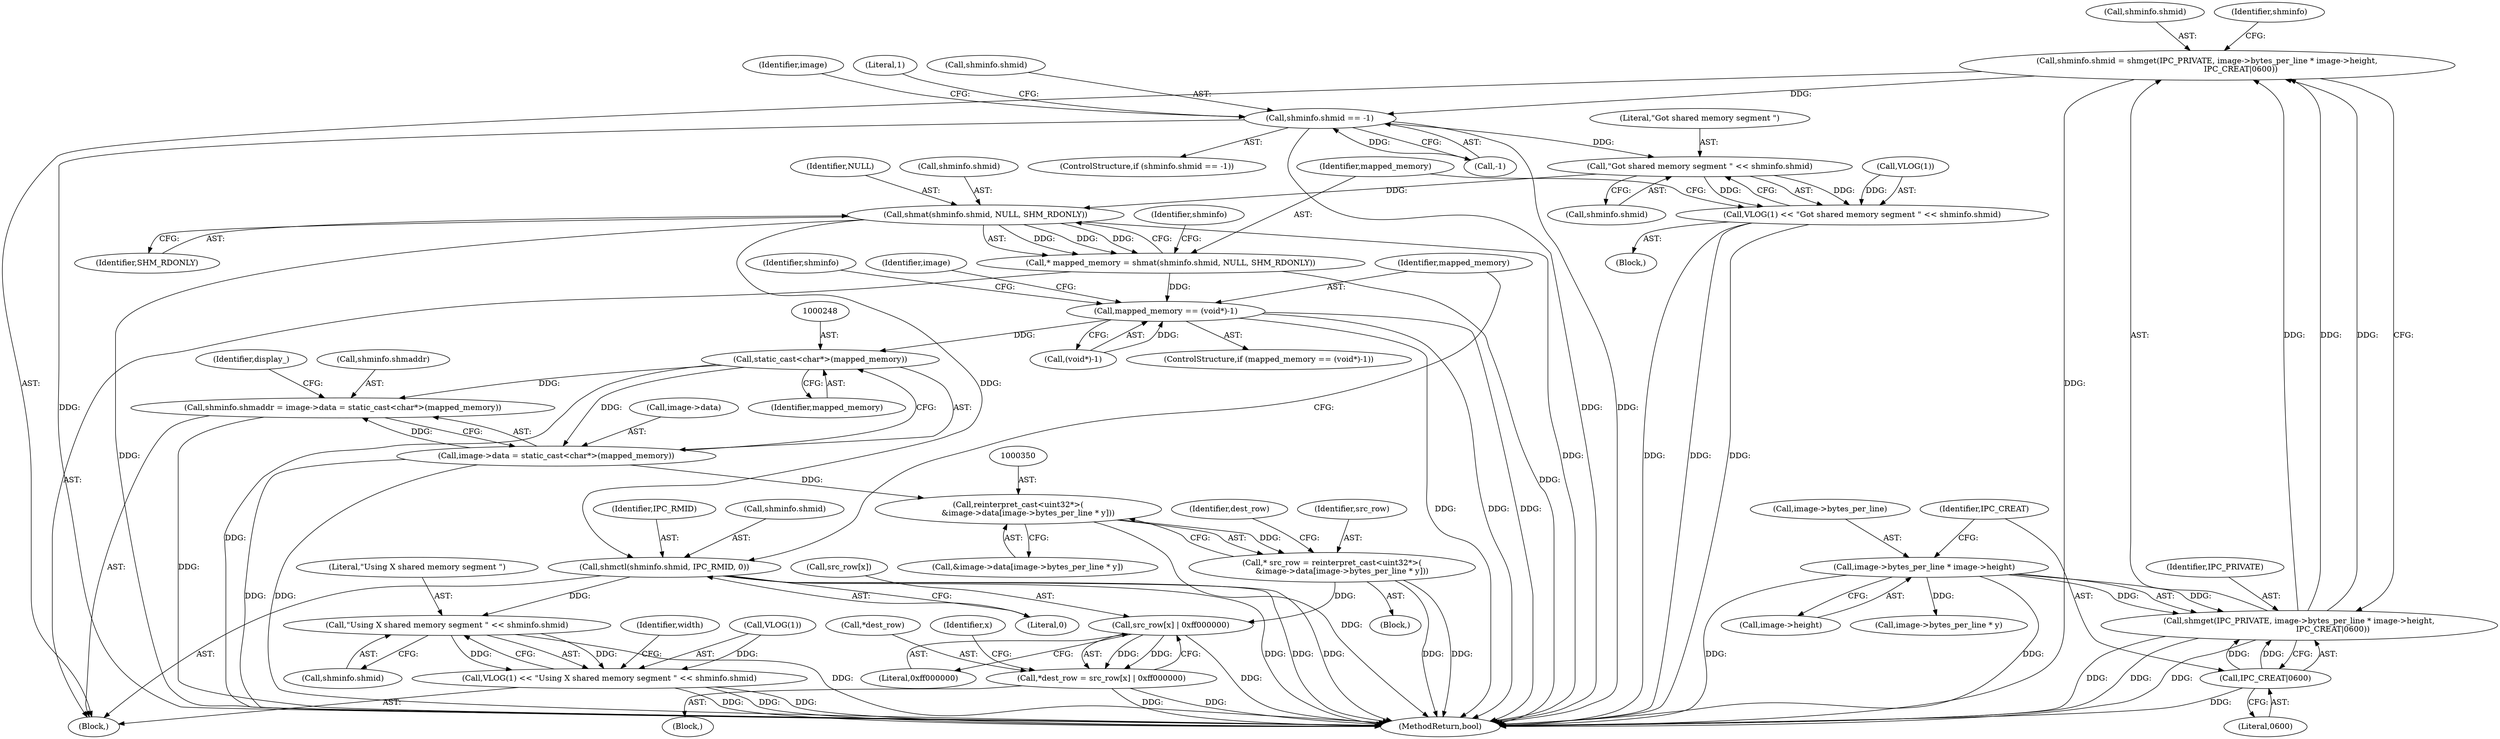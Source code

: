 digraph "0_Chrome_0bd1a6ddb5fb23dfea3e72d60e5e8df4cf5826bc@integer" {
"1000170" [label="(Call,shminfo.shmid = shmget(IPC_PRIVATE, image->bytes_per_line * image->height,\n                           IPC_CREAT|0600))"];
"1000174" [label="(Call,shmget(IPC_PRIVATE, image->bytes_per_line * image->height,\n                           IPC_CREAT|0600))"];
"1000176" [label="(Call,image->bytes_per_line * image->height)"];
"1000183" [label="(Call,IPC_CREAT|0600)"];
"1000187" [label="(Call,shminfo.shmid == -1)"];
"1000207" [label="(Call,\"Got shared memory segment \" << shminfo.shmid)"];
"1000204" [label="(Call,VLOG(1) << \"Got shared memory segment \" << shminfo.shmid)"];
"1000215" [label="(Call,shmat(shminfo.shmid, NULL, SHM_RDONLY))"];
"1000213" [label="(Call,* mapped_memory = shmat(shminfo.shmid, NULL, SHM_RDONLY))"];
"1000228" [label="(Call,mapped_memory == (void*)-1)"];
"1000247" [label="(Call,static_cast<char*>(mapped_memory))"];
"1000239" [label="(Call,shminfo.shmaddr = image->data = static_cast<char*>(mapped_memory))"];
"1000243" [label="(Call,image->data = static_cast<char*>(mapped_memory))"];
"1000349" [label="(Call,reinterpret_cast<uint32*>(\n        &image->data[image->bytes_per_line * y]))"];
"1000347" [label="(Call,* src_row = reinterpret_cast<uint32*>(\n        &image->data[image->bytes_per_line * y]))"];
"1000384" [label="(Call,src_row[x] | 0xff000000)"];
"1000381" [label="(Call,*dest_row = src_row[x] | 0xff000000)"];
"1000221" [label="(Call,shmctl(shminfo.shmid, IPC_RMID, 0))"];
"1000280" [label="(Call,\"Using X shared memory segment \" << shminfo.shmid)"];
"1000277" [label="(Call,VLOG(1) << \"Using X shared memory segment \" << shminfo.shmid)"];
"1000209" [label="(Call,shminfo.shmid)"];
"1000227" [label="(ControlStructure,if (mapped_memory == (void*)-1))"];
"1000204" [label="(Call,VLOG(1) << \"Got shared memory segment \" << shminfo.shmid)"];
"1000177" [label="(Call,image->bytes_per_line)"];
"1000241" [label="(Identifier,shminfo)"];
"1000388" [label="(Literal,0xff000000)"];
"1000385" [label="(Call,src_row[x])"];
"1000226" [label="(Literal,0)"];
"1000239" [label="(Call,shminfo.shmaddr = image->data = static_cast<char*>(mapped_memory))"];
"1000254" [label="(Identifier,display_)"];
"1000280" [label="(Call,\"Using X shared memory segment \" << shminfo.shmid)"];
"1000348" [label="(Identifier,src_row)"];
"1000220" [label="(Identifier,SHM_RDONLY)"];
"1000277" [label="(Call,VLOG(1) << \"Using X shared memory segment \" << shminfo.shmid)"];
"1000186" [label="(ControlStructure,if (shminfo.shmid == -1))"];
"1000134" [label="(Block,)"];
"1000184" [label="(Identifier,IPC_CREAT)"];
"1000195" [label="(Identifier,image)"];
"1000203" [label="(Block,)"];
"1000247" [label="(Call,static_cast<char*>(mapped_memory))"];
"1000380" [label="(Block,)"];
"1000381" [label="(Call,*dest_row = src_row[x] | 0xff000000)"];
"1000174" [label="(Call,shmget(IPC_PRIVATE, image->bytes_per_line * image->height,\n                           IPC_CREAT|0600))"];
"1000230" [label="(Call,(void*)-1)"];
"1000191" [label="(Call,-1)"];
"1000377" [label="(Identifier,x)"];
"1000187" [label="(Call,shminfo.shmid == -1)"];
"1000219" [label="(Identifier,NULL)"];
"1000240" [label="(Call,shminfo.shmaddr)"];
"1000171" [label="(Call,shminfo.shmid)"];
"1000408" [label="(MethodReturn,bool)"];
"1000214" [label="(Identifier,mapped_memory)"];
"1000183" [label="(Call,IPC_CREAT|0600)"];
"1000229" [label="(Identifier,mapped_memory)"];
"1000205" [label="(Call,VLOG(1))"];
"1000345" [label="(Block,)"];
"1000236" [label="(Identifier,image)"];
"1000281" [label="(Literal,\"Using X shared memory segment \")"];
"1000244" [label="(Call,image->data)"];
"1000189" [label="(Identifier,shminfo)"];
"1000176" [label="(Call,image->bytes_per_line * image->height)"];
"1000213" [label="(Call,* mapped_memory = shmat(shminfo.shmid, NULL, SHM_RDONLY))"];
"1000249" [label="(Identifier,mapped_memory)"];
"1000363" [label="(Identifier,dest_row)"];
"1000170" [label="(Call,shminfo.shmid = shmget(IPC_PRIVATE, image->bytes_per_line * image->height,\n                           IPC_CREAT|0600))"];
"1000384" [label="(Call,src_row[x] | 0xff000000)"];
"1000382" [label="(Call,*dest_row)"];
"1000351" [label="(Call,&image->data[image->bytes_per_line * y])"];
"1000356" [label="(Call,image->bytes_per_line * y)"];
"1000221" [label="(Call,shmctl(shminfo.shmid, IPC_RMID, 0))"];
"1000306" [label="(Identifier,width)"];
"1000215" [label="(Call,shmat(shminfo.shmid, NULL, SHM_RDONLY))"];
"1000282" [label="(Call,shminfo.shmid)"];
"1000175" [label="(Identifier,IPC_PRIVATE)"];
"1000206" [label="(Literal,1)"];
"1000180" [label="(Call,image->height)"];
"1000228" [label="(Call,mapped_memory == (void*)-1)"];
"1000349" [label="(Call,reinterpret_cast<uint32*>(\n        &image->data[image->bytes_per_line * y]))"];
"1000223" [label="(Identifier,shminfo)"];
"1000243" [label="(Call,image->data = static_cast<char*>(mapped_memory))"];
"1000225" [label="(Identifier,IPC_RMID)"];
"1000188" [label="(Call,shminfo.shmid)"];
"1000208" [label="(Literal,\"Got shared memory segment \")"];
"1000216" [label="(Call,shminfo.shmid)"];
"1000278" [label="(Call,VLOG(1))"];
"1000222" [label="(Call,shminfo.shmid)"];
"1000185" [label="(Literal,0600)"];
"1000207" [label="(Call,\"Got shared memory segment \" << shminfo.shmid)"];
"1000347" [label="(Call,* src_row = reinterpret_cast<uint32*>(\n        &image->data[image->bytes_per_line * y]))"];
"1000170" -> "1000134"  [label="AST: "];
"1000170" -> "1000174"  [label="CFG: "];
"1000171" -> "1000170"  [label="AST: "];
"1000174" -> "1000170"  [label="AST: "];
"1000189" -> "1000170"  [label="CFG: "];
"1000170" -> "1000408"  [label="DDG: "];
"1000174" -> "1000170"  [label="DDG: "];
"1000174" -> "1000170"  [label="DDG: "];
"1000174" -> "1000170"  [label="DDG: "];
"1000170" -> "1000187"  [label="DDG: "];
"1000174" -> "1000183"  [label="CFG: "];
"1000175" -> "1000174"  [label="AST: "];
"1000176" -> "1000174"  [label="AST: "];
"1000183" -> "1000174"  [label="AST: "];
"1000174" -> "1000408"  [label="DDG: "];
"1000174" -> "1000408"  [label="DDG: "];
"1000174" -> "1000408"  [label="DDG: "];
"1000176" -> "1000174"  [label="DDG: "];
"1000176" -> "1000174"  [label="DDG: "];
"1000183" -> "1000174"  [label="DDG: "];
"1000183" -> "1000174"  [label="DDG: "];
"1000176" -> "1000180"  [label="CFG: "];
"1000177" -> "1000176"  [label="AST: "];
"1000180" -> "1000176"  [label="AST: "];
"1000184" -> "1000176"  [label="CFG: "];
"1000176" -> "1000408"  [label="DDG: "];
"1000176" -> "1000408"  [label="DDG: "];
"1000176" -> "1000356"  [label="DDG: "];
"1000183" -> "1000185"  [label="CFG: "];
"1000184" -> "1000183"  [label="AST: "];
"1000185" -> "1000183"  [label="AST: "];
"1000183" -> "1000408"  [label="DDG: "];
"1000187" -> "1000186"  [label="AST: "];
"1000187" -> "1000191"  [label="CFG: "];
"1000188" -> "1000187"  [label="AST: "];
"1000191" -> "1000187"  [label="AST: "];
"1000195" -> "1000187"  [label="CFG: "];
"1000206" -> "1000187"  [label="CFG: "];
"1000187" -> "1000408"  [label="DDG: "];
"1000187" -> "1000408"  [label="DDG: "];
"1000187" -> "1000408"  [label="DDG: "];
"1000191" -> "1000187"  [label="DDG: "];
"1000187" -> "1000207"  [label="DDG: "];
"1000207" -> "1000204"  [label="AST: "];
"1000207" -> "1000209"  [label="CFG: "];
"1000208" -> "1000207"  [label="AST: "];
"1000209" -> "1000207"  [label="AST: "];
"1000204" -> "1000207"  [label="CFG: "];
"1000207" -> "1000204"  [label="DDG: "];
"1000207" -> "1000204"  [label="DDG: "];
"1000207" -> "1000215"  [label="DDG: "];
"1000204" -> "1000203"  [label="AST: "];
"1000205" -> "1000204"  [label="AST: "];
"1000214" -> "1000204"  [label="CFG: "];
"1000204" -> "1000408"  [label="DDG: "];
"1000204" -> "1000408"  [label="DDG: "];
"1000204" -> "1000408"  [label="DDG: "];
"1000205" -> "1000204"  [label="DDG: "];
"1000215" -> "1000213"  [label="AST: "];
"1000215" -> "1000220"  [label="CFG: "];
"1000216" -> "1000215"  [label="AST: "];
"1000219" -> "1000215"  [label="AST: "];
"1000220" -> "1000215"  [label="AST: "];
"1000213" -> "1000215"  [label="CFG: "];
"1000215" -> "1000408"  [label="DDG: "];
"1000215" -> "1000408"  [label="DDG: "];
"1000215" -> "1000213"  [label="DDG: "];
"1000215" -> "1000213"  [label="DDG: "];
"1000215" -> "1000213"  [label="DDG: "];
"1000215" -> "1000221"  [label="DDG: "];
"1000213" -> "1000134"  [label="AST: "];
"1000214" -> "1000213"  [label="AST: "];
"1000223" -> "1000213"  [label="CFG: "];
"1000213" -> "1000408"  [label="DDG: "];
"1000213" -> "1000228"  [label="DDG: "];
"1000228" -> "1000227"  [label="AST: "];
"1000228" -> "1000230"  [label="CFG: "];
"1000229" -> "1000228"  [label="AST: "];
"1000230" -> "1000228"  [label="AST: "];
"1000236" -> "1000228"  [label="CFG: "];
"1000241" -> "1000228"  [label="CFG: "];
"1000228" -> "1000408"  [label="DDG: "];
"1000228" -> "1000408"  [label="DDG: "];
"1000228" -> "1000408"  [label="DDG: "];
"1000230" -> "1000228"  [label="DDG: "];
"1000228" -> "1000247"  [label="DDG: "];
"1000247" -> "1000243"  [label="AST: "];
"1000247" -> "1000249"  [label="CFG: "];
"1000248" -> "1000247"  [label="AST: "];
"1000249" -> "1000247"  [label="AST: "];
"1000243" -> "1000247"  [label="CFG: "];
"1000247" -> "1000408"  [label="DDG: "];
"1000247" -> "1000239"  [label="DDG: "];
"1000247" -> "1000243"  [label="DDG: "];
"1000239" -> "1000134"  [label="AST: "];
"1000239" -> "1000243"  [label="CFG: "];
"1000240" -> "1000239"  [label="AST: "];
"1000243" -> "1000239"  [label="AST: "];
"1000254" -> "1000239"  [label="CFG: "];
"1000239" -> "1000408"  [label="DDG: "];
"1000243" -> "1000239"  [label="DDG: "];
"1000244" -> "1000243"  [label="AST: "];
"1000243" -> "1000408"  [label="DDG: "];
"1000243" -> "1000408"  [label="DDG: "];
"1000243" -> "1000349"  [label="DDG: "];
"1000349" -> "1000347"  [label="AST: "];
"1000349" -> "1000351"  [label="CFG: "];
"1000350" -> "1000349"  [label="AST: "];
"1000351" -> "1000349"  [label="AST: "];
"1000347" -> "1000349"  [label="CFG: "];
"1000349" -> "1000408"  [label="DDG: "];
"1000349" -> "1000347"  [label="DDG: "];
"1000347" -> "1000345"  [label="AST: "];
"1000348" -> "1000347"  [label="AST: "];
"1000363" -> "1000347"  [label="CFG: "];
"1000347" -> "1000408"  [label="DDG: "];
"1000347" -> "1000408"  [label="DDG: "];
"1000347" -> "1000384"  [label="DDG: "];
"1000384" -> "1000381"  [label="AST: "];
"1000384" -> "1000388"  [label="CFG: "];
"1000385" -> "1000384"  [label="AST: "];
"1000388" -> "1000384"  [label="AST: "];
"1000381" -> "1000384"  [label="CFG: "];
"1000384" -> "1000408"  [label="DDG: "];
"1000384" -> "1000381"  [label="DDG: "];
"1000384" -> "1000381"  [label="DDG: "];
"1000381" -> "1000380"  [label="AST: "];
"1000382" -> "1000381"  [label="AST: "];
"1000377" -> "1000381"  [label="CFG: "];
"1000381" -> "1000408"  [label="DDG: "];
"1000381" -> "1000408"  [label="DDG: "];
"1000221" -> "1000134"  [label="AST: "];
"1000221" -> "1000226"  [label="CFG: "];
"1000222" -> "1000221"  [label="AST: "];
"1000225" -> "1000221"  [label="AST: "];
"1000226" -> "1000221"  [label="AST: "];
"1000229" -> "1000221"  [label="CFG: "];
"1000221" -> "1000408"  [label="DDG: "];
"1000221" -> "1000408"  [label="DDG: "];
"1000221" -> "1000408"  [label="DDG: "];
"1000221" -> "1000280"  [label="DDG: "];
"1000280" -> "1000277"  [label="AST: "];
"1000280" -> "1000282"  [label="CFG: "];
"1000281" -> "1000280"  [label="AST: "];
"1000282" -> "1000280"  [label="AST: "];
"1000277" -> "1000280"  [label="CFG: "];
"1000280" -> "1000408"  [label="DDG: "];
"1000280" -> "1000277"  [label="DDG: "];
"1000280" -> "1000277"  [label="DDG: "];
"1000277" -> "1000134"  [label="AST: "];
"1000278" -> "1000277"  [label="AST: "];
"1000306" -> "1000277"  [label="CFG: "];
"1000277" -> "1000408"  [label="DDG: "];
"1000277" -> "1000408"  [label="DDG: "];
"1000277" -> "1000408"  [label="DDG: "];
"1000278" -> "1000277"  [label="DDG: "];
}
